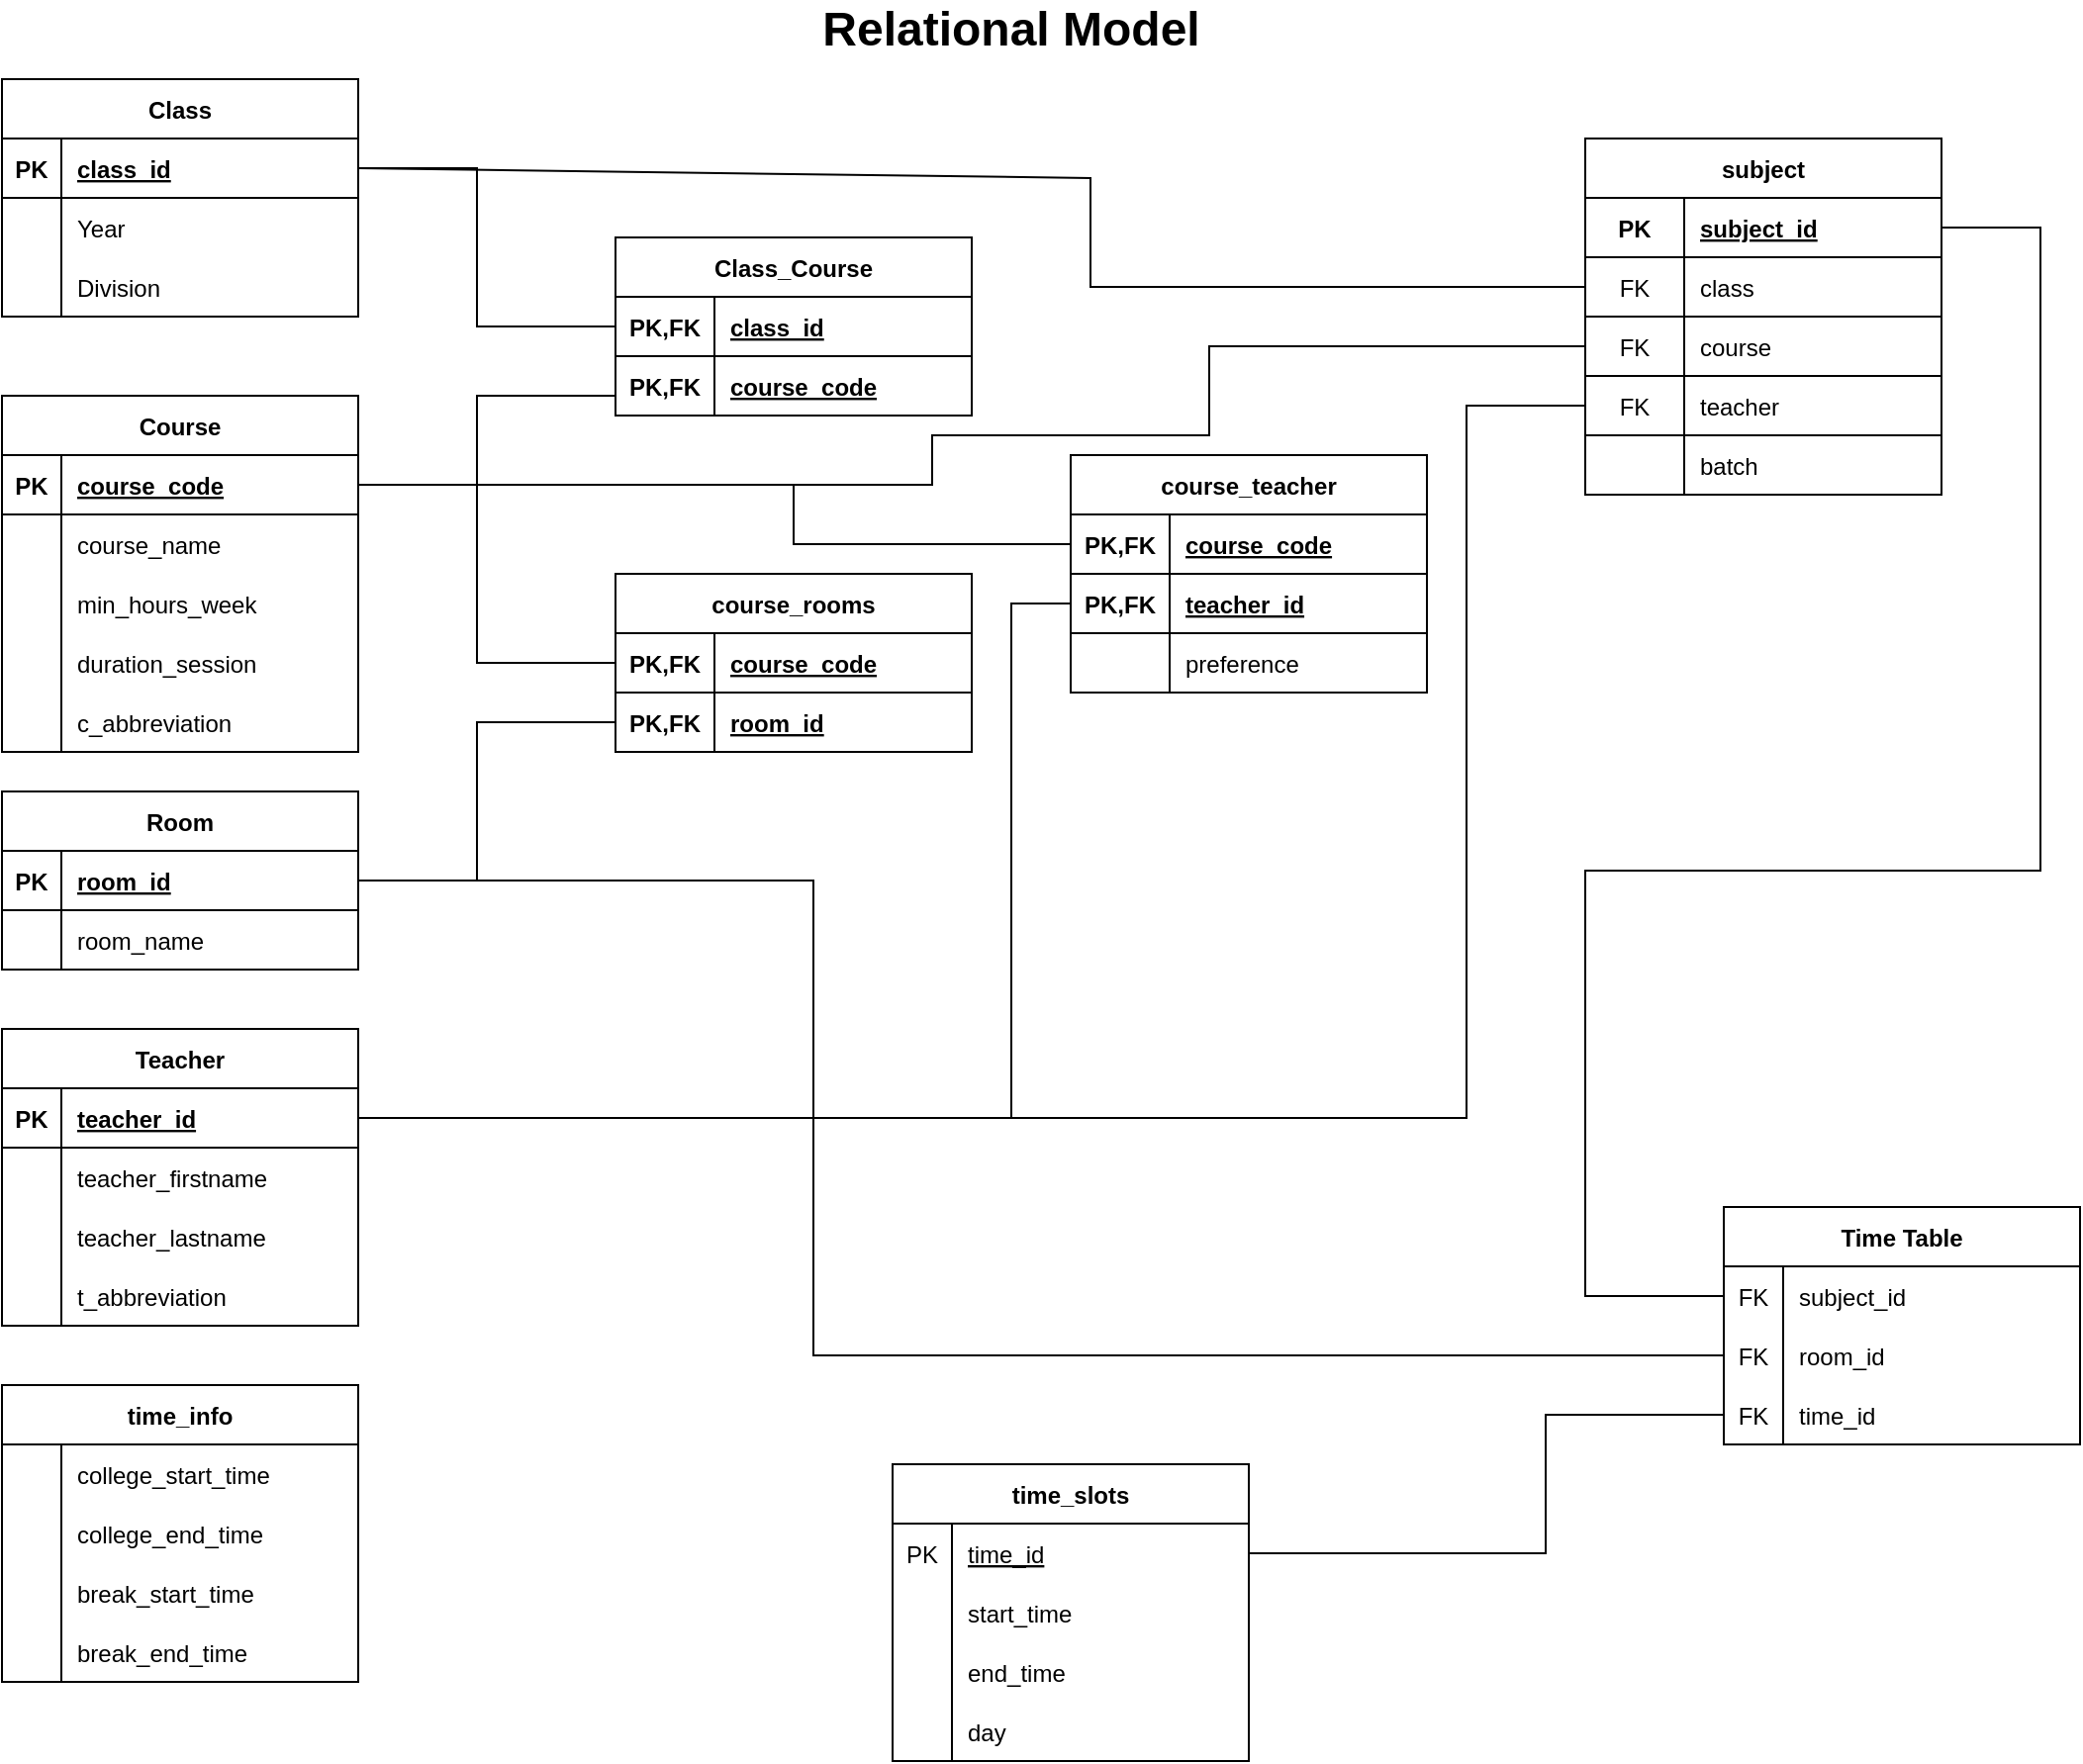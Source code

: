 <mxfile version="20.8.10" type="device"><diagram id="zvLqzb58kwVaxN1AMwR2" name="Page-1"><mxGraphModel dx="1034" dy="557" grid="1" gridSize="10" guides="1" tooltips="1" connect="1" arrows="1" fold="1" page="1" pageScale="1" pageWidth="1100" pageHeight="1700" math="0" shadow="0"><root><mxCell id="0"/><mxCell id="1" parent="0"/><mxCell id="yM-epIyJSIIHkvB47Rvs-1" value="&lt;b&gt;&lt;font style=&quot;font-size: 24px;&quot;&gt;Relational Model&lt;/font&gt;&lt;/b&gt;" style="text;html=1;strokeColor=none;fillColor=none;align=center;verticalAlign=middle;whiteSpace=wrap;rounded=0;" parent="1" vertex="1"><mxGeometry x="410" y="40" width="280" height="30" as="geometry"/></mxCell><mxCell id="yM-epIyJSIIHkvB47Rvs-2" value="Class" style="shape=table;startSize=30;container=1;collapsible=1;childLayout=tableLayout;fixedRows=1;rowLines=0;fontStyle=1;align=center;resizeLast=1;fontSize=12;" parent="1" vertex="1"><mxGeometry x="40" y="80" width="180" height="120" as="geometry"/></mxCell><mxCell id="yM-epIyJSIIHkvB47Rvs-3" value="" style="shape=tableRow;horizontal=0;startSize=0;swimlaneHead=0;swimlaneBody=0;fillColor=none;collapsible=0;dropTarget=0;points=[[0,0.5],[1,0.5]];portConstraint=eastwest;top=0;left=0;right=0;bottom=1;fontSize=24;" parent="yM-epIyJSIIHkvB47Rvs-2" vertex="1"><mxGeometry y="30" width="180" height="30" as="geometry"/></mxCell><mxCell id="yM-epIyJSIIHkvB47Rvs-4" value="PK" style="shape=partialRectangle;connectable=0;fillColor=none;top=0;left=0;bottom=0;right=0;fontStyle=1;overflow=hidden;fontSize=12;" parent="yM-epIyJSIIHkvB47Rvs-3" vertex="1"><mxGeometry width="30" height="30" as="geometry"><mxRectangle width="30" height="30" as="alternateBounds"/></mxGeometry></mxCell><mxCell id="yM-epIyJSIIHkvB47Rvs-5" value="class_id" style="shape=partialRectangle;connectable=0;fillColor=none;top=0;left=0;bottom=0;right=0;align=left;spacingLeft=6;fontStyle=5;overflow=hidden;fontSize=12;" parent="yM-epIyJSIIHkvB47Rvs-3" vertex="1"><mxGeometry x="30" width="150" height="30" as="geometry"><mxRectangle width="150" height="30" as="alternateBounds"/></mxGeometry></mxCell><mxCell id="yM-epIyJSIIHkvB47Rvs-6" value="" style="shape=tableRow;horizontal=0;startSize=0;swimlaneHead=0;swimlaneBody=0;fillColor=none;collapsible=0;dropTarget=0;points=[[0,0.5],[1,0.5]];portConstraint=eastwest;top=0;left=0;right=0;bottom=0;fontSize=24;" parent="yM-epIyJSIIHkvB47Rvs-2" vertex="1"><mxGeometry y="60" width="180" height="30" as="geometry"/></mxCell><mxCell id="yM-epIyJSIIHkvB47Rvs-7" value="" style="shape=partialRectangle;connectable=0;fillColor=none;top=0;left=0;bottom=0;right=0;editable=1;overflow=hidden;fontSize=24;" parent="yM-epIyJSIIHkvB47Rvs-6" vertex="1"><mxGeometry width="30" height="30" as="geometry"><mxRectangle width="30" height="30" as="alternateBounds"/></mxGeometry></mxCell><mxCell id="yM-epIyJSIIHkvB47Rvs-8" value="Year" style="shape=partialRectangle;connectable=0;fillColor=none;top=0;left=0;bottom=0;right=0;align=left;spacingLeft=6;overflow=hidden;fontSize=12;" parent="yM-epIyJSIIHkvB47Rvs-6" vertex="1"><mxGeometry x="30" width="150" height="30" as="geometry"><mxRectangle width="150" height="30" as="alternateBounds"/></mxGeometry></mxCell><mxCell id="yM-epIyJSIIHkvB47Rvs-9" value="" style="shape=tableRow;horizontal=0;startSize=0;swimlaneHead=0;swimlaneBody=0;fillColor=none;collapsible=0;dropTarget=0;points=[[0,0.5],[1,0.5]];portConstraint=eastwest;top=0;left=0;right=0;bottom=0;fontSize=24;" parent="yM-epIyJSIIHkvB47Rvs-2" vertex="1"><mxGeometry y="90" width="180" height="30" as="geometry"/></mxCell><mxCell id="yM-epIyJSIIHkvB47Rvs-10" value="" style="shape=partialRectangle;connectable=0;fillColor=none;top=0;left=0;bottom=0;right=0;editable=1;overflow=hidden;fontSize=24;" parent="yM-epIyJSIIHkvB47Rvs-9" vertex="1"><mxGeometry width="30" height="30" as="geometry"><mxRectangle width="30" height="30" as="alternateBounds"/></mxGeometry></mxCell><mxCell id="yM-epIyJSIIHkvB47Rvs-11" value="Division" style="shape=partialRectangle;connectable=0;fillColor=none;top=0;left=0;bottom=0;right=0;align=left;spacingLeft=6;overflow=hidden;fontSize=12;" parent="yM-epIyJSIIHkvB47Rvs-9" vertex="1"><mxGeometry x="30" width="150" height="30" as="geometry"><mxRectangle width="150" height="30" as="alternateBounds"/></mxGeometry></mxCell><mxCell id="yM-epIyJSIIHkvB47Rvs-15" value="Course" style="shape=table;startSize=30;container=1;collapsible=1;childLayout=tableLayout;fixedRows=1;rowLines=0;fontStyle=1;align=center;resizeLast=1;fontSize=12;" parent="1" vertex="1"><mxGeometry x="40" y="240" width="180" height="180" as="geometry"/></mxCell><mxCell id="yM-epIyJSIIHkvB47Rvs-16" value="" style="shape=tableRow;horizontal=0;startSize=0;swimlaneHead=0;swimlaneBody=0;fillColor=none;collapsible=0;dropTarget=0;points=[[0,0.5],[1,0.5]];portConstraint=eastwest;top=0;left=0;right=0;bottom=1;fontSize=24;" parent="yM-epIyJSIIHkvB47Rvs-15" vertex="1"><mxGeometry y="30" width="180" height="30" as="geometry"/></mxCell><mxCell id="yM-epIyJSIIHkvB47Rvs-17" value="PK" style="shape=partialRectangle;connectable=0;fillColor=none;top=0;left=0;bottom=0;right=0;fontStyle=1;overflow=hidden;fontSize=12;" parent="yM-epIyJSIIHkvB47Rvs-16" vertex="1"><mxGeometry width="30" height="30" as="geometry"><mxRectangle width="30" height="30" as="alternateBounds"/></mxGeometry></mxCell><mxCell id="yM-epIyJSIIHkvB47Rvs-18" value="course_code" style="shape=partialRectangle;connectable=0;fillColor=none;top=0;left=0;bottom=0;right=0;align=left;spacingLeft=6;fontStyle=5;overflow=hidden;fontSize=12;" parent="yM-epIyJSIIHkvB47Rvs-16" vertex="1"><mxGeometry x="30" width="150" height="30" as="geometry"><mxRectangle width="150" height="30" as="alternateBounds"/></mxGeometry></mxCell><mxCell id="yM-epIyJSIIHkvB47Rvs-19" value="" style="shape=tableRow;horizontal=0;startSize=0;swimlaneHead=0;swimlaneBody=0;fillColor=none;collapsible=0;dropTarget=0;points=[[0,0.5],[1,0.5]];portConstraint=eastwest;top=0;left=0;right=0;bottom=0;fontSize=24;" parent="yM-epIyJSIIHkvB47Rvs-15" vertex="1"><mxGeometry y="60" width="180" height="30" as="geometry"/></mxCell><mxCell id="yM-epIyJSIIHkvB47Rvs-20" value="" style="shape=partialRectangle;connectable=0;fillColor=none;top=0;left=0;bottom=0;right=0;editable=1;overflow=hidden;fontSize=24;" parent="yM-epIyJSIIHkvB47Rvs-19" vertex="1"><mxGeometry width="30" height="30" as="geometry"><mxRectangle width="30" height="30" as="alternateBounds"/></mxGeometry></mxCell><mxCell id="yM-epIyJSIIHkvB47Rvs-21" value="course_name" style="shape=partialRectangle;connectable=0;fillColor=none;top=0;left=0;bottom=0;right=0;align=left;spacingLeft=6;overflow=hidden;fontSize=12;" parent="yM-epIyJSIIHkvB47Rvs-19" vertex="1"><mxGeometry x="30" width="150" height="30" as="geometry"><mxRectangle width="150" height="30" as="alternateBounds"/></mxGeometry></mxCell><mxCell id="yM-epIyJSIIHkvB47Rvs-22" value="" style="shape=tableRow;horizontal=0;startSize=0;swimlaneHead=0;swimlaneBody=0;fillColor=none;collapsible=0;dropTarget=0;points=[[0,0.5],[1,0.5]];portConstraint=eastwest;top=0;left=0;right=0;bottom=0;fontSize=24;" parent="yM-epIyJSIIHkvB47Rvs-15" vertex="1"><mxGeometry y="90" width="180" height="30" as="geometry"/></mxCell><mxCell id="yM-epIyJSIIHkvB47Rvs-23" value="" style="shape=partialRectangle;connectable=0;fillColor=none;top=0;left=0;bottom=0;right=0;editable=1;overflow=hidden;fontSize=24;" parent="yM-epIyJSIIHkvB47Rvs-22" vertex="1"><mxGeometry width="30" height="30" as="geometry"><mxRectangle width="30" height="30" as="alternateBounds"/></mxGeometry></mxCell><mxCell id="yM-epIyJSIIHkvB47Rvs-24" value="min_hours_week" style="shape=partialRectangle;connectable=0;fillColor=none;top=0;left=0;bottom=0;right=0;align=left;spacingLeft=6;overflow=hidden;fontSize=12;" parent="yM-epIyJSIIHkvB47Rvs-22" vertex="1"><mxGeometry x="30" width="150" height="30" as="geometry"><mxRectangle width="150" height="30" as="alternateBounds"/></mxGeometry></mxCell><mxCell id="yM-epIyJSIIHkvB47Rvs-47" value="" style="shape=tableRow;horizontal=0;startSize=0;swimlaneHead=0;swimlaneBody=0;fillColor=none;collapsible=0;dropTarget=0;points=[[0,0.5],[1,0.5]];portConstraint=eastwest;top=0;left=0;right=0;bottom=0;fontSize=24;" parent="yM-epIyJSIIHkvB47Rvs-15" vertex="1"><mxGeometry y="120" width="180" height="30" as="geometry"/></mxCell><mxCell id="yM-epIyJSIIHkvB47Rvs-48" value="" style="shape=partialRectangle;connectable=0;fillColor=none;top=0;left=0;bottom=0;right=0;editable=1;overflow=hidden;fontSize=24;" parent="yM-epIyJSIIHkvB47Rvs-47" vertex="1"><mxGeometry width="30" height="30" as="geometry"><mxRectangle width="30" height="30" as="alternateBounds"/></mxGeometry></mxCell><mxCell id="yM-epIyJSIIHkvB47Rvs-49" value="duration_session" style="shape=partialRectangle;connectable=0;fillColor=none;top=0;left=0;bottom=0;right=0;align=left;spacingLeft=6;overflow=hidden;fontSize=12;" parent="yM-epIyJSIIHkvB47Rvs-47" vertex="1"><mxGeometry x="30" width="150" height="30" as="geometry"><mxRectangle width="150" height="30" as="alternateBounds"/></mxGeometry></mxCell><mxCell id="mdg-7WRyUnWIkNaBLEOT-1" value="" style="shape=tableRow;horizontal=0;startSize=0;swimlaneHead=0;swimlaneBody=0;fillColor=none;collapsible=0;dropTarget=0;points=[[0,0.5],[1,0.5]];portConstraint=eastwest;top=0;left=0;right=0;bottom=0;fontSize=24;" vertex="1" parent="yM-epIyJSIIHkvB47Rvs-15"><mxGeometry y="150" width="180" height="30" as="geometry"/></mxCell><mxCell id="mdg-7WRyUnWIkNaBLEOT-2" value="" style="shape=partialRectangle;connectable=0;fillColor=none;top=0;left=0;bottom=0;right=0;editable=1;overflow=hidden;fontSize=24;" vertex="1" parent="mdg-7WRyUnWIkNaBLEOT-1"><mxGeometry width="30" height="30" as="geometry"><mxRectangle width="30" height="30" as="alternateBounds"/></mxGeometry></mxCell><mxCell id="mdg-7WRyUnWIkNaBLEOT-3" value="c_abbreviation" style="shape=partialRectangle;connectable=0;fillColor=none;top=0;left=0;bottom=0;right=0;align=left;spacingLeft=6;overflow=hidden;fontSize=12;" vertex="1" parent="mdg-7WRyUnWIkNaBLEOT-1"><mxGeometry x="30" width="150" height="30" as="geometry"><mxRectangle width="150" height="30" as="alternateBounds"/></mxGeometry></mxCell><mxCell id="yM-epIyJSIIHkvB47Rvs-50" value="Room" style="shape=table;startSize=30;container=1;collapsible=1;childLayout=tableLayout;fixedRows=1;rowLines=0;fontStyle=1;align=center;resizeLast=1;fontSize=12;" parent="1" vertex="1"><mxGeometry x="40" y="440" width="180" height="90" as="geometry"/></mxCell><mxCell id="yM-epIyJSIIHkvB47Rvs-51" value="" style="shape=tableRow;horizontal=0;startSize=0;swimlaneHead=0;swimlaneBody=0;fillColor=none;collapsible=0;dropTarget=0;points=[[0,0.5],[1,0.5]];portConstraint=eastwest;top=0;left=0;right=0;bottom=1;fontSize=24;" parent="yM-epIyJSIIHkvB47Rvs-50" vertex="1"><mxGeometry y="30" width="180" height="30" as="geometry"/></mxCell><mxCell id="yM-epIyJSIIHkvB47Rvs-52" value="PK" style="shape=partialRectangle;connectable=0;fillColor=none;top=0;left=0;bottom=0;right=0;fontStyle=1;overflow=hidden;fontSize=12;" parent="yM-epIyJSIIHkvB47Rvs-51" vertex="1"><mxGeometry width="30" height="30" as="geometry"><mxRectangle width="30" height="30" as="alternateBounds"/></mxGeometry></mxCell><mxCell id="yM-epIyJSIIHkvB47Rvs-53" value="room_id" style="shape=partialRectangle;connectable=0;fillColor=none;top=0;left=0;bottom=0;right=0;align=left;spacingLeft=6;fontStyle=5;overflow=hidden;fontSize=12;" parent="yM-epIyJSIIHkvB47Rvs-51" vertex="1"><mxGeometry x="30" width="150" height="30" as="geometry"><mxRectangle width="150" height="30" as="alternateBounds"/></mxGeometry></mxCell><mxCell id="yM-epIyJSIIHkvB47Rvs-54" value="" style="shape=tableRow;horizontal=0;startSize=0;swimlaneHead=0;swimlaneBody=0;fillColor=none;collapsible=0;dropTarget=0;points=[[0,0.5],[1,0.5]];portConstraint=eastwest;top=0;left=0;right=0;bottom=0;fontSize=24;" parent="yM-epIyJSIIHkvB47Rvs-50" vertex="1"><mxGeometry y="60" width="180" height="30" as="geometry"/></mxCell><mxCell id="yM-epIyJSIIHkvB47Rvs-55" value="" style="shape=partialRectangle;connectable=0;fillColor=none;top=0;left=0;bottom=0;right=0;editable=1;overflow=hidden;fontSize=24;" parent="yM-epIyJSIIHkvB47Rvs-54" vertex="1"><mxGeometry width="30" height="30" as="geometry"><mxRectangle width="30" height="30" as="alternateBounds"/></mxGeometry></mxCell><mxCell id="yM-epIyJSIIHkvB47Rvs-56" value="room_name" style="shape=partialRectangle;connectable=0;fillColor=none;top=0;left=0;bottom=0;right=0;align=left;spacingLeft=6;overflow=hidden;fontSize=12;" parent="yM-epIyJSIIHkvB47Rvs-54" vertex="1"><mxGeometry x="30" width="150" height="30" as="geometry"><mxRectangle width="150" height="30" as="alternateBounds"/></mxGeometry></mxCell><mxCell id="yM-epIyJSIIHkvB47Rvs-63" value="Teacher" style="shape=table;startSize=30;container=1;collapsible=1;childLayout=tableLayout;fixedRows=1;rowLines=0;fontStyle=1;align=center;resizeLast=1;fontSize=12;" parent="1" vertex="1"><mxGeometry x="40" y="560" width="180" height="150" as="geometry"/></mxCell><mxCell id="yM-epIyJSIIHkvB47Rvs-64" value="" style="shape=tableRow;horizontal=0;startSize=0;swimlaneHead=0;swimlaneBody=0;fillColor=none;collapsible=0;dropTarget=0;points=[[0,0.5],[1,0.5]];portConstraint=eastwest;top=0;left=0;right=0;bottom=1;fontSize=24;" parent="yM-epIyJSIIHkvB47Rvs-63" vertex="1"><mxGeometry y="30" width="180" height="30" as="geometry"/></mxCell><mxCell id="yM-epIyJSIIHkvB47Rvs-65" value="PK" style="shape=partialRectangle;connectable=0;fillColor=none;top=0;left=0;bottom=0;right=0;fontStyle=1;overflow=hidden;fontSize=12;" parent="yM-epIyJSIIHkvB47Rvs-64" vertex="1"><mxGeometry width="30" height="30" as="geometry"><mxRectangle width="30" height="30" as="alternateBounds"/></mxGeometry></mxCell><mxCell id="yM-epIyJSIIHkvB47Rvs-66" value="teacher_id" style="shape=partialRectangle;connectable=0;fillColor=none;top=0;left=0;bottom=0;right=0;align=left;spacingLeft=6;fontStyle=5;overflow=hidden;fontSize=12;" parent="yM-epIyJSIIHkvB47Rvs-64" vertex="1"><mxGeometry x="30" width="150" height="30" as="geometry"><mxRectangle width="150" height="30" as="alternateBounds"/></mxGeometry></mxCell><mxCell id="yM-epIyJSIIHkvB47Rvs-67" value="" style="shape=tableRow;horizontal=0;startSize=0;swimlaneHead=0;swimlaneBody=0;fillColor=none;collapsible=0;dropTarget=0;points=[[0,0.5],[1,0.5]];portConstraint=eastwest;top=0;left=0;right=0;bottom=0;fontSize=24;" parent="yM-epIyJSIIHkvB47Rvs-63" vertex="1"><mxGeometry y="60" width="180" height="30" as="geometry"/></mxCell><mxCell id="yM-epIyJSIIHkvB47Rvs-68" value="" style="shape=partialRectangle;connectable=0;fillColor=none;top=0;left=0;bottom=0;right=0;editable=1;overflow=hidden;fontSize=24;" parent="yM-epIyJSIIHkvB47Rvs-67" vertex="1"><mxGeometry width="30" height="30" as="geometry"><mxRectangle width="30" height="30" as="alternateBounds"/></mxGeometry></mxCell><mxCell id="yM-epIyJSIIHkvB47Rvs-69" value="teacher_firstname" style="shape=partialRectangle;connectable=0;fillColor=none;top=0;left=0;bottom=0;right=0;align=left;spacingLeft=6;overflow=hidden;fontSize=12;" parent="yM-epIyJSIIHkvB47Rvs-67" vertex="1"><mxGeometry x="30" width="150" height="30" as="geometry"><mxRectangle width="150" height="30" as="alternateBounds"/></mxGeometry></mxCell><mxCell id="W02HXbBs8WjF3Lc7Ma4K-1" value="" style="shape=tableRow;horizontal=0;startSize=0;swimlaneHead=0;swimlaneBody=0;fillColor=none;collapsible=0;dropTarget=0;points=[[0,0.5],[1,0.5]];portConstraint=eastwest;top=0;left=0;right=0;bottom=0;fontSize=24;" parent="yM-epIyJSIIHkvB47Rvs-63" vertex="1"><mxGeometry y="90" width="180" height="30" as="geometry"/></mxCell><mxCell id="W02HXbBs8WjF3Lc7Ma4K-2" value="" style="shape=partialRectangle;connectable=0;fillColor=none;top=0;left=0;bottom=0;right=0;editable=1;overflow=hidden;fontSize=24;" parent="W02HXbBs8WjF3Lc7Ma4K-1" vertex="1"><mxGeometry width="30" height="30" as="geometry"><mxRectangle width="30" height="30" as="alternateBounds"/></mxGeometry></mxCell><mxCell id="W02HXbBs8WjF3Lc7Ma4K-3" value="teacher_lastname" style="shape=partialRectangle;connectable=0;fillColor=none;top=0;left=0;bottom=0;right=0;align=left;spacingLeft=6;overflow=hidden;fontSize=12;" parent="W02HXbBs8WjF3Lc7Ma4K-1" vertex="1"><mxGeometry x="30" width="150" height="30" as="geometry"><mxRectangle width="150" height="30" as="alternateBounds"/></mxGeometry></mxCell><mxCell id="mdg-7WRyUnWIkNaBLEOT-4" value="" style="shape=tableRow;horizontal=0;startSize=0;swimlaneHead=0;swimlaneBody=0;fillColor=none;collapsible=0;dropTarget=0;points=[[0,0.5],[1,0.5]];portConstraint=eastwest;top=0;left=0;right=0;bottom=0;fontSize=24;" vertex="1" parent="yM-epIyJSIIHkvB47Rvs-63"><mxGeometry y="120" width="180" height="30" as="geometry"/></mxCell><mxCell id="mdg-7WRyUnWIkNaBLEOT-5" value="" style="shape=partialRectangle;connectable=0;fillColor=none;top=0;left=0;bottom=0;right=0;editable=1;overflow=hidden;fontSize=24;" vertex="1" parent="mdg-7WRyUnWIkNaBLEOT-4"><mxGeometry width="30" height="30" as="geometry"><mxRectangle width="30" height="30" as="alternateBounds"/></mxGeometry></mxCell><mxCell id="mdg-7WRyUnWIkNaBLEOT-6" value="t_abbreviation" style="shape=partialRectangle;connectable=0;fillColor=none;top=0;left=0;bottom=0;right=0;align=left;spacingLeft=6;overflow=hidden;fontSize=12;" vertex="1" parent="mdg-7WRyUnWIkNaBLEOT-4"><mxGeometry x="30" width="150" height="30" as="geometry"><mxRectangle width="150" height="30" as="alternateBounds"/></mxGeometry></mxCell><mxCell id="yM-epIyJSIIHkvB47Rvs-76" value="Class_Course" style="shape=table;startSize=30;container=1;collapsible=1;childLayout=tableLayout;fixedRows=1;rowLines=0;fontStyle=1;align=center;resizeLast=1;fontSize=12;" parent="1" vertex="1"><mxGeometry x="350" y="160" width="180" height="90" as="geometry"/></mxCell><mxCell id="yM-epIyJSIIHkvB47Rvs-77" value="" style="shape=tableRow;horizontal=0;startSize=0;swimlaneHead=0;swimlaneBody=0;fillColor=none;collapsible=0;dropTarget=0;points=[[0,0.5],[1,0.5]];portConstraint=eastwest;top=0;left=0;right=0;bottom=1;fontSize=24;" parent="yM-epIyJSIIHkvB47Rvs-76" vertex="1"><mxGeometry y="30" width="180" height="30" as="geometry"/></mxCell><mxCell id="yM-epIyJSIIHkvB47Rvs-78" value="PK,FK" style="shape=partialRectangle;connectable=0;fillColor=none;top=0;left=0;bottom=0;right=0;fontStyle=1;overflow=hidden;fontSize=12;" parent="yM-epIyJSIIHkvB47Rvs-77" vertex="1"><mxGeometry width="50" height="30" as="geometry"><mxRectangle width="50" height="30" as="alternateBounds"/></mxGeometry></mxCell><mxCell id="yM-epIyJSIIHkvB47Rvs-79" value="class_id" style="shape=partialRectangle;connectable=0;fillColor=none;top=0;left=0;bottom=0;right=0;align=left;spacingLeft=6;fontStyle=5;overflow=hidden;fontSize=12;" parent="yM-epIyJSIIHkvB47Rvs-77" vertex="1"><mxGeometry x="50" width="130" height="30" as="geometry"><mxRectangle width="130" height="30" as="alternateBounds"/></mxGeometry></mxCell><mxCell id="yM-epIyJSIIHkvB47Rvs-86" value="" style="shape=tableRow;horizontal=0;startSize=0;swimlaneHead=0;swimlaneBody=0;fillColor=none;collapsible=0;dropTarget=0;points=[[0,0.5],[1,0.5]];portConstraint=eastwest;top=0;left=0;right=0;bottom=1;fontSize=24;" parent="yM-epIyJSIIHkvB47Rvs-76" vertex="1"><mxGeometry y="60" width="180" height="30" as="geometry"/></mxCell><mxCell id="yM-epIyJSIIHkvB47Rvs-87" value="PK,FK" style="shape=partialRectangle;connectable=0;fillColor=none;top=0;left=0;bottom=0;right=0;fontStyle=1;overflow=hidden;fontSize=12;" parent="yM-epIyJSIIHkvB47Rvs-86" vertex="1"><mxGeometry width="50" height="30" as="geometry"><mxRectangle width="50" height="30" as="alternateBounds"/></mxGeometry></mxCell><mxCell id="yM-epIyJSIIHkvB47Rvs-88" value="course_code" style="shape=partialRectangle;connectable=0;fillColor=none;top=0;left=0;bottom=0;right=0;align=left;spacingLeft=6;fontStyle=5;overflow=hidden;fontSize=12;" parent="yM-epIyJSIIHkvB47Rvs-86" vertex="1"><mxGeometry x="50" width="130" height="30" as="geometry"><mxRectangle width="130" height="30" as="alternateBounds"/></mxGeometry></mxCell><mxCell id="yM-epIyJSIIHkvB47Rvs-93" value="" style="endArrow=none;html=1;rounded=0;fontSize=12;exitX=1;exitY=0.5;exitDx=0;exitDy=0;entryX=0;entryY=0.5;entryDx=0;entryDy=0;" parent="1" source="yM-epIyJSIIHkvB47Rvs-3" target="yM-epIyJSIIHkvB47Rvs-77" edge="1"><mxGeometry relative="1" as="geometry"><mxPoint x="360" y="210" as="sourcePoint"/><mxPoint x="520" y="210" as="targetPoint"/><Array as="points"><mxPoint x="280" y="125"/><mxPoint x="280" y="205"/></Array></mxGeometry></mxCell><mxCell id="yM-epIyJSIIHkvB47Rvs-94" value="" style="endArrow=none;html=1;rounded=0;fontSize=12;exitX=1;exitY=0.5;exitDx=0;exitDy=0;" parent="1" source="yM-epIyJSIIHkvB47Rvs-16" edge="1"><mxGeometry relative="1" as="geometry"><mxPoint x="360" y="210" as="sourcePoint"/><mxPoint x="350" y="240" as="targetPoint"/><Array as="points"><mxPoint x="280" y="285"/><mxPoint x="280" y="240"/></Array></mxGeometry></mxCell><mxCell id="yM-epIyJSIIHkvB47Rvs-95" value="course_rooms" style="shape=table;startSize=30;container=1;collapsible=1;childLayout=tableLayout;fixedRows=1;rowLines=0;fontStyle=1;align=center;resizeLast=1;fontSize=12;" parent="1" vertex="1"><mxGeometry x="350" y="330" width="180" height="90" as="geometry"/></mxCell><mxCell id="yM-epIyJSIIHkvB47Rvs-96" value="" style="shape=tableRow;horizontal=0;startSize=0;swimlaneHead=0;swimlaneBody=0;fillColor=none;collapsible=0;dropTarget=0;points=[[0,0.5],[1,0.5]];portConstraint=eastwest;top=0;left=0;right=0;bottom=1;fontSize=24;" parent="yM-epIyJSIIHkvB47Rvs-95" vertex="1"><mxGeometry y="30" width="180" height="30" as="geometry"/></mxCell><mxCell id="yM-epIyJSIIHkvB47Rvs-97" value="PK,FK" style="shape=partialRectangle;connectable=0;fillColor=none;top=0;left=0;bottom=0;right=0;fontStyle=1;overflow=hidden;fontSize=12;" parent="yM-epIyJSIIHkvB47Rvs-96" vertex="1"><mxGeometry width="50" height="30" as="geometry"><mxRectangle width="50" height="30" as="alternateBounds"/></mxGeometry></mxCell><mxCell id="yM-epIyJSIIHkvB47Rvs-98" value="course_code" style="shape=partialRectangle;connectable=0;fillColor=none;top=0;left=0;bottom=0;right=0;align=left;spacingLeft=6;fontStyle=5;overflow=hidden;fontSize=12;" parent="yM-epIyJSIIHkvB47Rvs-96" vertex="1"><mxGeometry x="50" width="130" height="30" as="geometry"><mxRectangle width="130" height="30" as="alternateBounds"/></mxGeometry></mxCell><mxCell id="yM-epIyJSIIHkvB47Rvs-99" value="" style="shape=tableRow;horizontal=0;startSize=0;swimlaneHead=0;swimlaneBody=0;fillColor=none;collapsible=0;dropTarget=0;points=[[0,0.5],[1,0.5]];portConstraint=eastwest;top=0;left=0;right=0;bottom=1;fontSize=24;" parent="yM-epIyJSIIHkvB47Rvs-95" vertex="1"><mxGeometry y="60" width="180" height="30" as="geometry"/></mxCell><mxCell id="yM-epIyJSIIHkvB47Rvs-100" value="PK,FK" style="shape=partialRectangle;connectable=0;fillColor=none;top=0;left=0;bottom=0;right=0;fontStyle=1;overflow=hidden;fontSize=12;" parent="yM-epIyJSIIHkvB47Rvs-99" vertex="1"><mxGeometry width="50" height="30" as="geometry"><mxRectangle width="50" height="30" as="alternateBounds"/></mxGeometry></mxCell><mxCell id="yM-epIyJSIIHkvB47Rvs-101" value="room_id" style="shape=partialRectangle;connectable=0;fillColor=none;top=0;left=0;bottom=0;right=0;align=left;spacingLeft=6;fontStyle=5;overflow=hidden;fontSize=12;" parent="yM-epIyJSIIHkvB47Rvs-99" vertex="1"><mxGeometry x="50" width="130" height="30" as="geometry"><mxRectangle width="130" height="30" as="alternateBounds"/></mxGeometry></mxCell><mxCell id="yM-epIyJSIIHkvB47Rvs-102" value="" style="endArrow=none;html=1;rounded=0;fontSize=12;exitX=1;exitY=0.5;exitDx=0;exitDy=0;entryX=0;entryY=0.5;entryDx=0;entryDy=0;" parent="1" source="yM-epIyJSIIHkvB47Rvs-16" target="yM-epIyJSIIHkvB47Rvs-96" edge="1"><mxGeometry relative="1" as="geometry"><mxPoint x="250" y="440" as="sourcePoint"/><mxPoint x="410" y="440" as="targetPoint"/><Array as="points"><mxPoint x="280" y="285"/><mxPoint x="280" y="375"/></Array></mxGeometry></mxCell><mxCell id="yM-epIyJSIIHkvB47Rvs-103" value="" style="endArrow=none;html=1;rounded=0;fontSize=12;exitX=1;exitY=0.5;exitDx=0;exitDy=0;entryX=0;entryY=0.5;entryDx=0;entryDy=0;" parent="1" source="yM-epIyJSIIHkvB47Rvs-51" target="yM-epIyJSIIHkvB47Rvs-99" edge="1"><mxGeometry relative="1" as="geometry"><mxPoint x="320" y="490" as="sourcePoint"/><mxPoint x="480" y="490" as="targetPoint"/><Array as="points"><mxPoint x="280" y="485"/><mxPoint x="280" y="405"/></Array></mxGeometry></mxCell><mxCell id="yM-epIyJSIIHkvB47Rvs-104" value="course_teacher" style="shape=table;startSize=30;container=1;collapsible=1;childLayout=tableLayout;fixedRows=1;rowLines=0;fontStyle=1;align=center;resizeLast=1;fontSize=12;" parent="1" vertex="1"><mxGeometry x="580" y="270" width="180" height="120" as="geometry"/></mxCell><mxCell id="yM-epIyJSIIHkvB47Rvs-105" value="" style="shape=tableRow;horizontal=0;startSize=0;swimlaneHead=0;swimlaneBody=0;fillColor=none;collapsible=0;dropTarget=0;points=[[0,0.5],[1,0.5]];portConstraint=eastwest;top=0;left=0;right=0;bottom=1;fontSize=24;" parent="yM-epIyJSIIHkvB47Rvs-104" vertex="1"><mxGeometry y="30" width="180" height="30" as="geometry"/></mxCell><mxCell id="yM-epIyJSIIHkvB47Rvs-106" value="PK,FK" style="shape=partialRectangle;connectable=0;fillColor=none;top=0;left=0;bottom=0;right=0;fontStyle=1;overflow=hidden;fontSize=12;" parent="yM-epIyJSIIHkvB47Rvs-105" vertex="1"><mxGeometry width="50" height="30" as="geometry"><mxRectangle width="50" height="30" as="alternateBounds"/></mxGeometry></mxCell><mxCell id="yM-epIyJSIIHkvB47Rvs-107" value="course_code" style="shape=partialRectangle;connectable=0;fillColor=none;top=0;left=0;bottom=0;right=0;align=left;spacingLeft=6;fontStyle=5;overflow=hidden;fontSize=12;" parent="yM-epIyJSIIHkvB47Rvs-105" vertex="1"><mxGeometry x="50" width="130" height="30" as="geometry"><mxRectangle width="130" height="30" as="alternateBounds"/></mxGeometry></mxCell><mxCell id="yM-epIyJSIIHkvB47Rvs-108" value="" style="shape=tableRow;horizontal=0;startSize=0;swimlaneHead=0;swimlaneBody=0;fillColor=none;collapsible=0;dropTarget=0;points=[[0,0.5],[1,0.5]];portConstraint=eastwest;top=0;left=0;right=0;bottom=1;fontSize=24;" parent="yM-epIyJSIIHkvB47Rvs-104" vertex="1"><mxGeometry y="60" width="180" height="30" as="geometry"/></mxCell><mxCell id="yM-epIyJSIIHkvB47Rvs-109" value="PK,FK" style="shape=partialRectangle;connectable=0;fillColor=none;top=0;left=0;bottom=0;right=0;fontStyle=1;overflow=hidden;fontSize=12;" parent="yM-epIyJSIIHkvB47Rvs-108" vertex="1"><mxGeometry width="50" height="30" as="geometry"><mxRectangle width="50" height="30" as="alternateBounds"/></mxGeometry></mxCell><mxCell id="yM-epIyJSIIHkvB47Rvs-110" value="teacher_id" style="shape=partialRectangle;connectable=0;fillColor=none;top=0;left=0;bottom=0;right=0;align=left;spacingLeft=6;fontStyle=5;overflow=hidden;fontSize=12;" parent="yM-epIyJSIIHkvB47Rvs-108" vertex="1"><mxGeometry x="50" width="130" height="30" as="geometry"><mxRectangle width="130" height="30" as="alternateBounds"/></mxGeometry></mxCell><mxCell id="SUbfQXTzUHU4KS2dncyv-1" value="" style="shape=tableRow;horizontal=0;startSize=0;swimlaneHead=0;swimlaneBody=0;fillColor=none;collapsible=0;dropTarget=0;points=[[0,0.5],[1,0.5]];portConstraint=eastwest;top=0;left=0;right=0;bottom=1;fontSize=24;" parent="yM-epIyJSIIHkvB47Rvs-104" vertex="1"><mxGeometry y="90" width="180" height="30" as="geometry"/></mxCell><mxCell id="SUbfQXTzUHU4KS2dncyv-2" value="" style="shape=partialRectangle;connectable=0;fillColor=none;top=0;left=0;bottom=0;right=0;fontStyle=1;overflow=hidden;fontSize=12;" parent="SUbfQXTzUHU4KS2dncyv-1" vertex="1"><mxGeometry width="50" height="30" as="geometry"><mxRectangle width="50" height="30" as="alternateBounds"/></mxGeometry></mxCell><mxCell id="SUbfQXTzUHU4KS2dncyv-3" value="preference" style="shape=partialRectangle;connectable=0;fillColor=none;top=0;left=0;bottom=0;right=0;align=left;spacingLeft=6;fontStyle=0;overflow=hidden;fontSize=12;" parent="SUbfQXTzUHU4KS2dncyv-1" vertex="1"><mxGeometry x="50" width="130" height="30" as="geometry"><mxRectangle width="130" height="30" as="alternateBounds"/></mxGeometry></mxCell><mxCell id="yM-epIyJSIIHkvB47Rvs-111" value="" style="endArrow=none;html=1;rounded=0;fontSize=12;exitX=1;exitY=0.5;exitDx=0;exitDy=0;entryX=0;entryY=0.5;entryDx=0;entryDy=0;" parent="1" source="yM-epIyJSIIHkvB47Rvs-16" target="yM-epIyJSIIHkvB47Rvs-105" edge="1"><mxGeometry relative="1" as="geometry"><mxPoint x="360" y="310" as="sourcePoint"/><mxPoint x="520" y="310" as="targetPoint"/><Array as="points"><mxPoint x="440" y="285"/><mxPoint x="440" y="315"/></Array></mxGeometry></mxCell><mxCell id="yM-epIyJSIIHkvB47Rvs-112" value="" style="endArrow=none;html=1;rounded=0;fontSize=12;exitX=1;exitY=0.5;exitDx=0;exitDy=0;entryX=0;entryY=0.5;entryDx=0;entryDy=0;" parent="1" source="yM-epIyJSIIHkvB47Rvs-64" target="yM-epIyJSIIHkvB47Rvs-108" edge="1"><mxGeometry relative="1" as="geometry"><mxPoint x="360" y="510" as="sourcePoint"/><mxPoint x="520" y="510" as="targetPoint"/><Array as="points"><mxPoint x="550" y="605"/><mxPoint x="550" y="345"/><mxPoint x="580" y="345"/></Array></mxGeometry></mxCell><mxCell id="yM-epIyJSIIHkvB47Rvs-113" value="time_info" style="shape=table;startSize=30;container=1;collapsible=1;childLayout=tableLayout;fixedRows=1;rowLines=0;fontStyle=1;align=center;resizeLast=1;fontSize=12;" parent="1" vertex="1"><mxGeometry x="40" y="740" width="180" height="150" as="geometry"/></mxCell><mxCell id="yM-epIyJSIIHkvB47Rvs-117" value="" style="shape=tableRow;horizontal=0;startSize=0;swimlaneHead=0;swimlaneBody=0;fillColor=none;collapsible=0;dropTarget=0;points=[[0,0.5],[1,0.5]];portConstraint=eastwest;top=0;left=0;right=0;bottom=0;fontSize=24;" parent="yM-epIyJSIIHkvB47Rvs-113" vertex="1"><mxGeometry y="30" width="180" height="30" as="geometry"/></mxCell><mxCell id="yM-epIyJSIIHkvB47Rvs-118" value="" style="shape=partialRectangle;connectable=0;fillColor=none;top=0;left=0;bottom=0;right=0;editable=1;overflow=hidden;fontSize=24;" parent="yM-epIyJSIIHkvB47Rvs-117" vertex="1"><mxGeometry width="30" height="30" as="geometry"><mxRectangle width="30" height="30" as="alternateBounds"/></mxGeometry></mxCell><mxCell id="yM-epIyJSIIHkvB47Rvs-119" value="college_start_time" style="shape=partialRectangle;connectable=0;fillColor=none;top=0;left=0;bottom=0;right=0;align=left;spacingLeft=6;overflow=hidden;fontSize=12;" parent="yM-epIyJSIIHkvB47Rvs-117" vertex="1"><mxGeometry x="30" width="150" height="30" as="geometry"><mxRectangle width="150" height="30" as="alternateBounds"/></mxGeometry></mxCell><mxCell id="yM-epIyJSIIHkvB47Rvs-120" value="" style="shape=tableRow;horizontal=0;startSize=0;swimlaneHead=0;swimlaneBody=0;fillColor=none;collapsible=0;dropTarget=0;points=[[0,0.5],[1,0.5]];portConstraint=eastwest;top=0;left=0;right=0;bottom=0;fontSize=24;" parent="yM-epIyJSIIHkvB47Rvs-113" vertex="1"><mxGeometry y="60" width="180" height="30" as="geometry"/></mxCell><mxCell id="yM-epIyJSIIHkvB47Rvs-121" value="" style="shape=partialRectangle;connectable=0;fillColor=none;top=0;left=0;bottom=0;right=0;editable=1;overflow=hidden;fontSize=24;" parent="yM-epIyJSIIHkvB47Rvs-120" vertex="1"><mxGeometry width="30" height="30" as="geometry"><mxRectangle width="30" height="30" as="alternateBounds"/></mxGeometry></mxCell><mxCell id="yM-epIyJSIIHkvB47Rvs-122" value="college_end_time" style="shape=partialRectangle;connectable=0;fillColor=none;top=0;left=0;bottom=0;right=0;align=left;spacingLeft=6;overflow=hidden;fontSize=12;" parent="yM-epIyJSIIHkvB47Rvs-120" vertex="1"><mxGeometry x="30" width="150" height="30" as="geometry"><mxRectangle width="150" height="30" as="alternateBounds"/></mxGeometry></mxCell><mxCell id="yM-epIyJSIIHkvB47Rvs-123" value="" style="shape=tableRow;horizontal=0;startSize=0;swimlaneHead=0;swimlaneBody=0;fillColor=none;collapsible=0;dropTarget=0;points=[[0,0.5],[1,0.5]];portConstraint=eastwest;top=0;left=0;right=0;bottom=0;fontSize=24;" parent="yM-epIyJSIIHkvB47Rvs-113" vertex="1"><mxGeometry y="90" width="180" height="30" as="geometry"/></mxCell><mxCell id="yM-epIyJSIIHkvB47Rvs-124" value="" style="shape=partialRectangle;connectable=0;fillColor=none;top=0;left=0;bottom=0;right=0;editable=1;overflow=hidden;fontSize=24;" parent="yM-epIyJSIIHkvB47Rvs-123" vertex="1"><mxGeometry width="30" height="30" as="geometry"><mxRectangle width="30" height="30" as="alternateBounds"/></mxGeometry></mxCell><mxCell id="yM-epIyJSIIHkvB47Rvs-125" value="break_start_time" style="shape=partialRectangle;connectable=0;fillColor=none;top=0;left=0;bottom=0;right=0;align=left;spacingLeft=6;overflow=hidden;fontSize=12;" parent="yM-epIyJSIIHkvB47Rvs-123" vertex="1"><mxGeometry x="30" width="150" height="30" as="geometry"><mxRectangle width="150" height="30" as="alternateBounds"/></mxGeometry></mxCell><mxCell id="O_0n4XbbraEeVZyB7gW1-11" value="" style="shape=tableRow;horizontal=0;startSize=0;swimlaneHead=0;swimlaneBody=0;fillColor=none;collapsible=0;dropTarget=0;points=[[0,0.5],[1,0.5]];portConstraint=eastwest;top=0;left=0;right=0;bottom=0;fontSize=24;" parent="yM-epIyJSIIHkvB47Rvs-113" vertex="1"><mxGeometry y="120" width="180" height="30" as="geometry"/></mxCell><mxCell id="O_0n4XbbraEeVZyB7gW1-12" value="" style="shape=partialRectangle;connectable=0;fillColor=none;top=0;left=0;bottom=0;right=0;editable=1;overflow=hidden;fontSize=24;" parent="O_0n4XbbraEeVZyB7gW1-11" vertex="1"><mxGeometry width="30" height="30" as="geometry"><mxRectangle width="30" height="30" as="alternateBounds"/></mxGeometry></mxCell><mxCell id="O_0n4XbbraEeVZyB7gW1-13" value="break_end_time" style="shape=partialRectangle;connectable=0;fillColor=none;top=0;left=0;bottom=0;right=0;align=left;spacingLeft=6;overflow=hidden;fontSize=12;" parent="O_0n4XbbraEeVZyB7gW1-11" vertex="1"><mxGeometry x="30" width="150" height="30" as="geometry"><mxRectangle width="150" height="30" as="alternateBounds"/></mxGeometry></mxCell><mxCell id="yM-epIyJSIIHkvB47Rvs-187" value="Time Table" style="shape=table;startSize=30;container=1;collapsible=1;childLayout=tableLayout;fixedRows=1;rowLines=0;fontStyle=1;align=center;resizeLast=1;fontSize=12;" parent="1" vertex="1"><mxGeometry x="910" y="650" width="180" height="120" as="geometry"/></mxCell><mxCell id="yM-epIyJSIIHkvB47Rvs-200" value="" style="shape=tableRow;horizontal=0;startSize=0;swimlaneHead=0;swimlaneBody=0;fillColor=none;collapsible=0;dropTarget=0;points=[[0,0.5],[1,0.5]];portConstraint=eastwest;top=0;left=0;right=0;bottom=0;fontSize=24;" parent="yM-epIyJSIIHkvB47Rvs-187" vertex="1"><mxGeometry y="30" width="180" height="30" as="geometry"/></mxCell><mxCell id="yM-epIyJSIIHkvB47Rvs-201" value="FK" style="shape=partialRectangle;connectable=0;fillColor=none;top=0;left=0;bottom=0;right=0;editable=1;overflow=hidden;fontSize=12;" parent="yM-epIyJSIIHkvB47Rvs-200" vertex="1"><mxGeometry width="30" height="30" as="geometry"><mxRectangle width="30" height="30" as="alternateBounds"/></mxGeometry></mxCell><mxCell id="yM-epIyJSIIHkvB47Rvs-202" value="subject_id" style="shape=partialRectangle;connectable=0;fillColor=none;top=0;left=0;bottom=0;right=0;align=left;spacingLeft=6;overflow=hidden;fontSize=12;" parent="yM-epIyJSIIHkvB47Rvs-200" vertex="1"><mxGeometry x="30" width="150" height="30" as="geometry"><mxRectangle width="150" height="30" as="alternateBounds"/></mxGeometry></mxCell><mxCell id="oPf49VCFIvCrPU_PplEX-23" value="" style="shape=tableRow;horizontal=0;startSize=0;swimlaneHead=0;swimlaneBody=0;fillColor=none;collapsible=0;dropTarget=0;points=[[0,0.5],[1,0.5]];portConstraint=eastwest;top=0;left=0;right=0;bottom=0;fontSize=24;" parent="yM-epIyJSIIHkvB47Rvs-187" vertex="1"><mxGeometry y="60" width="180" height="30" as="geometry"/></mxCell><mxCell id="oPf49VCFIvCrPU_PplEX-24" value="FK" style="shape=partialRectangle;connectable=0;fillColor=none;top=0;left=0;bottom=0;right=0;editable=1;overflow=hidden;fontSize=12;" parent="oPf49VCFIvCrPU_PplEX-23" vertex="1"><mxGeometry width="30" height="30" as="geometry"><mxRectangle width="30" height="30" as="alternateBounds"/></mxGeometry></mxCell><mxCell id="oPf49VCFIvCrPU_PplEX-25" value="room_id" style="shape=partialRectangle;connectable=0;fillColor=none;top=0;left=0;bottom=0;right=0;align=left;spacingLeft=6;overflow=hidden;fontSize=12;" parent="oPf49VCFIvCrPU_PplEX-23" vertex="1"><mxGeometry x="30" width="150" height="30" as="geometry"><mxRectangle width="150" height="30" as="alternateBounds"/></mxGeometry></mxCell><mxCell id="rnN04L4lg_k0_EmDCAvU-1" value="" style="shape=tableRow;horizontal=0;startSize=0;swimlaneHead=0;swimlaneBody=0;fillColor=none;collapsible=0;dropTarget=0;points=[[0,0.5],[1,0.5]];portConstraint=eastwest;top=0;left=0;right=0;bottom=0;fontSize=24;" parent="yM-epIyJSIIHkvB47Rvs-187" vertex="1"><mxGeometry y="90" width="180" height="30" as="geometry"/></mxCell><mxCell id="rnN04L4lg_k0_EmDCAvU-2" value="FK" style="shape=partialRectangle;connectable=0;fillColor=none;top=0;left=0;bottom=0;right=0;editable=1;overflow=hidden;fontSize=12;" parent="rnN04L4lg_k0_EmDCAvU-1" vertex="1"><mxGeometry width="30" height="30" as="geometry"><mxRectangle width="30" height="30" as="alternateBounds"/></mxGeometry></mxCell><mxCell id="rnN04L4lg_k0_EmDCAvU-3" value="time_id" style="shape=partialRectangle;connectable=0;fillColor=none;top=0;left=0;bottom=0;right=0;align=left;spacingLeft=6;overflow=hidden;fontSize=12;" parent="rnN04L4lg_k0_EmDCAvU-1" vertex="1"><mxGeometry x="30" width="150" height="30" as="geometry"><mxRectangle width="150" height="30" as="alternateBounds"/></mxGeometry></mxCell><mxCell id="TTdC9Ozk-8XFhHLGJn5R-1" value="time_slots" style="shape=table;startSize=30;container=1;collapsible=1;childLayout=tableLayout;fixedRows=1;rowLines=0;fontStyle=1;align=center;resizeLast=1;fontSize=12;" parent="1" vertex="1"><mxGeometry x="490" y="780" width="180" height="150" as="geometry"/></mxCell><mxCell id="TTdC9Ozk-8XFhHLGJn5R-2" value="" style="shape=tableRow;horizontal=0;startSize=0;swimlaneHead=0;swimlaneBody=0;fillColor=none;collapsible=0;dropTarget=0;points=[[0,0.5],[1,0.5]];portConstraint=eastwest;top=0;left=0;right=0;bottom=0;fontSize=24;" parent="TTdC9Ozk-8XFhHLGJn5R-1" vertex="1"><mxGeometry y="30" width="180" height="30" as="geometry"/></mxCell><mxCell id="TTdC9Ozk-8XFhHLGJn5R-3" value="PK" style="shape=partialRectangle;connectable=0;fillColor=none;top=0;left=0;bottom=0;right=0;editable=1;overflow=hidden;fontSize=12;" parent="TTdC9Ozk-8XFhHLGJn5R-2" vertex="1"><mxGeometry width="30" height="30" as="geometry"><mxRectangle width="30" height="30" as="alternateBounds"/></mxGeometry></mxCell><mxCell id="TTdC9Ozk-8XFhHLGJn5R-4" value="time_id" style="shape=partialRectangle;connectable=0;fillColor=none;top=0;left=0;bottom=0;right=0;align=left;spacingLeft=6;overflow=hidden;fontSize=12;fontStyle=4" parent="TTdC9Ozk-8XFhHLGJn5R-2" vertex="1"><mxGeometry x="30" width="150" height="30" as="geometry"><mxRectangle width="150" height="30" as="alternateBounds"/></mxGeometry></mxCell><mxCell id="TTdC9Ozk-8XFhHLGJn5R-5" value="" style="shape=tableRow;horizontal=0;startSize=0;swimlaneHead=0;swimlaneBody=0;fillColor=none;collapsible=0;dropTarget=0;points=[[0,0.5],[1,0.5]];portConstraint=eastwest;top=0;left=0;right=0;bottom=0;fontSize=24;" parent="TTdC9Ozk-8XFhHLGJn5R-1" vertex="1"><mxGeometry y="60" width="180" height="30" as="geometry"/></mxCell><mxCell id="TTdC9Ozk-8XFhHLGJn5R-6" value="" style="shape=partialRectangle;connectable=0;fillColor=none;top=0;left=0;bottom=0;right=0;editable=1;overflow=hidden;fontSize=24;" parent="TTdC9Ozk-8XFhHLGJn5R-5" vertex="1"><mxGeometry width="30" height="30" as="geometry"><mxRectangle width="30" height="30" as="alternateBounds"/></mxGeometry></mxCell><mxCell id="TTdC9Ozk-8XFhHLGJn5R-7" value="start_time" style="shape=partialRectangle;connectable=0;fillColor=none;top=0;left=0;bottom=0;right=0;align=left;spacingLeft=6;overflow=hidden;fontSize=12;" parent="TTdC9Ozk-8XFhHLGJn5R-5" vertex="1"><mxGeometry x="30" width="150" height="30" as="geometry"><mxRectangle width="150" height="30" as="alternateBounds"/></mxGeometry></mxCell><mxCell id="TTdC9Ozk-8XFhHLGJn5R-8" value="" style="shape=tableRow;horizontal=0;startSize=0;swimlaneHead=0;swimlaneBody=0;fillColor=none;collapsible=0;dropTarget=0;points=[[0,0.5],[1,0.5]];portConstraint=eastwest;top=0;left=0;right=0;bottom=0;fontSize=24;" parent="TTdC9Ozk-8XFhHLGJn5R-1" vertex="1"><mxGeometry y="90" width="180" height="30" as="geometry"/></mxCell><mxCell id="TTdC9Ozk-8XFhHLGJn5R-9" value="" style="shape=partialRectangle;connectable=0;fillColor=none;top=0;left=0;bottom=0;right=0;editable=1;overflow=hidden;fontSize=24;" parent="TTdC9Ozk-8XFhHLGJn5R-8" vertex="1"><mxGeometry width="30" height="30" as="geometry"><mxRectangle width="30" height="30" as="alternateBounds"/></mxGeometry></mxCell><mxCell id="TTdC9Ozk-8XFhHLGJn5R-10" value="end_time" style="shape=partialRectangle;connectable=0;fillColor=none;top=0;left=0;bottom=0;right=0;align=left;spacingLeft=6;overflow=hidden;fontSize=12;" parent="TTdC9Ozk-8XFhHLGJn5R-8" vertex="1"><mxGeometry x="30" width="150" height="30" as="geometry"><mxRectangle width="150" height="30" as="alternateBounds"/></mxGeometry></mxCell><mxCell id="TTdC9Ozk-8XFhHLGJn5R-11" value="" style="shape=tableRow;horizontal=0;startSize=0;swimlaneHead=0;swimlaneBody=0;fillColor=none;collapsible=0;dropTarget=0;points=[[0,0.5],[1,0.5]];portConstraint=eastwest;top=0;left=0;right=0;bottom=0;fontSize=24;" parent="TTdC9Ozk-8XFhHLGJn5R-1" vertex="1"><mxGeometry y="120" width="180" height="30" as="geometry"/></mxCell><mxCell id="TTdC9Ozk-8XFhHLGJn5R-12" value="" style="shape=partialRectangle;connectable=0;fillColor=none;top=0;left=0;bottom=0;right=0;editable=1;overflow=hidden;fontSize=24;" parent="TTdC9Ozk-8XFhHLGJn5R-11" vertex="1"><mxGeometry width="30" height="30" as="geometry"><mxRectangle width="30" height="30" as="alternateBounds"/></mxGeometry></mxCell><mxCell id="TTdC9Ozk-8XFhHLGJn5R-13" value="day" style="shape=partialRectangle;connectable=0;fillColor=none;top=0;left=0;bottom=0;right=0;align=left;spacingLeft=6;overflow=hidden;fontSize=12;" parent="TTdC9Ozk-8XFhHLGJn5R-11" vertex="1"><mxGeometry x="30" width="150" height="30" as="geometry"><mxRectangle width="150" height="30" as="alternateBounds"/></mxGeometry></mxCell><mxCell id="oPf49VCFIvCrPU_PplEX-1" value="subject" style="shape=table;startSize=30;container=1;collapsible=1;childLayout=tableLayout;fixedRows=1;rowLines=0;fontStyle=1;align=center;resizeLast=1;fontSize=12;" parent="1" vertex="1"><mxGeometry x="840" y="110" width="180" height="180" as="geometry"/></mxCell><mxCell id="oPf49VCFIvCrPU_PplEX-2" value="" style="shape=tableRow;horizontal=0;startSize=0;swimlaneHead=0;swimlaneBody=0;fillColor=none;collapsible=0;dropTarget=0;points=[[0,0.5],[1,0.5]];portConstraint=eastwest;top=0;left=0;right=0;bottom=1;fontSize=24;" parent="oPf49VCFIvCrPU_PplEX-1" vertex="1"><mxGeometry y="30" width="180" height="30" as="geometry"/></mxCell><mxCell id="oPf49VCFIvCrPU_PplEX-3" value="PK" style="shape=partialRectangle;connectable=0;fillColor=none;top=0;left=0;bottom=0;right=0;fontStyle=1;overflow=hidden;fontSize=12;" parent="oPf49VCFIvCrPU_PplEX-2" vertex="1"><mxGeometry width="50" height="30" as="geometry"><mxRectangle width="50" height="30" as="alternateBounds"/></mxGeometry></mxCell><mxCell id="oPf49VCFIvCrPU_PplEX-4" value="subject_id" style="shape=partialRectangle;connectable=0;fillColor=none;top=0;left=0;bottom=0;right=0;align=left;spacingLeft=6;fontStyle=5;overflow=hidden;fontSize=12;" parent="oPf49VCFIvCrPU_PplEX-2" vertex="1"><mxGeometry x="50" width="130" height="30" as="geometry"><mxRectangle width="130" height="30" as="alternateBounds"/></mxGeometry></mxCell><mxCell id="oPf49VCFIvCrPU_PplEX-8" value="" style="shape=tableRow;horizontal=0;startSize=0;swimlaneHead=0;swimlaneBody=0;fillColor=none;collapsible=0;dropTarget=0;points=[[0,0.5],[1,0.5]];portConstraint=eastwest;top=0;left=0;right=0;bottom=1;fontSize=24;" parent="oPf49VCFIvCrPU_PplEX-1" vertex="1"><mxGeometry y="60" width="180" height="30" as="geometry"/></mxCell><mxCell id="oPf49VCFIvCrPU_PplEX-9" value="FK" style="shape=partialRectangle;connectable=0;fillColor=none;top=0;left=0;bottom=0;right=0;fontStyle=0;overflow=hidden;fontSize=12;" parent="oPf49VCFIvCrPU_PplEX-8" vertex="1"><mxGeometry width="50" height="30" as="geometry"><mxRectangle width="50" height="30" as="alternateBounds"/></mxGeometry></mxCell><mxCell id="oPf49VCFIvCrPU_PplEX-10" value="class" style="shape=partialRectangle;connectable=0;fillColor=none;top=0;left=0;bottom=0;right=0;align=left;spacingLeft=6;fontStyle=0;overflow=hidden;fontSize=12;" parent="oPf49VCFIvCrPU_PplEX-8" vertex="1"><mxGeometry x="50" width="130" height="30" as="geometry"><mxRectangle width="130" height="30" as="alternateBounds"/></mxGeometry></mxCell><mxCell id="oPf49VCFIvCrPU_PplEX-11" value="" style="shape=tableRow;horizontal=0;startSize=0;swimlaneHead=0;swimlaneBody=0;fillColor=none;collapsible=0;dropTarget=0;points=[[0,0.5],[1,0.5]];portConstraint=eastwest;top=0;left=0;right=0;bottom=1;fontSize=24;" parent="oPf49VCFIvCrPU_PplEX-1" vertex="1"><mxGeometry y="90" width="180" height="30" as="geometry"/></mxCell><mxCell id="oPf49VCFIvCrPU_PplEX-12" value="FK" style="shape=partialRectangle;connectable=0;fillColor=none;top=0;left=0;bottom=0;right=0;fontStyle=0;overflow=hidden;fontSize=12;" parent="oPf49VCFIvCrPU_PplEX-11" vertex="1"><mxGeometry width="50" height="30" as="geometry"><mxRectangle width="50" height="30" as="alternateBounds"/></mxGeometry></mxCell><mxCell id="oPf49VCFIvCrPU_PplEX-13" value="course" style="shape=partialRectangle;connectable=0;fillColor=none;top=0;left=0;bottom=0;right=0;align=left;spacingLeft=6;fontStyle=0;overflow=hidden;fontSize=12;" parent="oPf49VCFIvCrPU_PplEX-11" vertex="1"><mxGeometry x="50" width="130" height="30" as="geometry"><mxRectangle width="130" height="30" as="alternateBounds"/></mxGeometry></mxCell><mxCell id="oPf49VCFIvCrPU_PplEX-14" value="" style="shape=tableRow;horizontal=0;startSize=0;swimlaneHead=0;swimlaneBody=0;fillColor=none;collapsible=0;dropTarget=0;points=[[0,0.5],[1,0.5]];portConstraint=eastwest;top=0;left=0;right=0;bottom=1;fontSize=24;" parent="oPf49VCFIvCrPU_PplEX-1" vertex="1"><mxGeometry y="120" width="180" height="30" as="geometry"/></mxCell><mxCell id="oPf49VCFIvCrPU_PplEX-15" value="FK" style="shape=partialRectangle;connectable=0;fillColor=none;top=0;left=0;bottom=0;right=0;fontStyle=0;overflow=hidden;fontSize=12;" parent="oPf49VCFIvCrPU_PplEX-14" vertex="1"><mxGeometry width="50" height="30" as="geometry"><mxRectangle width="50" height="30" as="alternateBounds"/></mxGeometry></mxCell><mxCell id="oPf49VCFIvCrPU_PplEX-16" value="teacher" style="shape=partialRectangle;connectable=0;fillColor=none;top=0;left=0;bottom=0;right=0;align=left;spacingLeft=6;fontStyle=0;overflow=hidden;fontSize=12;" parent="oPf49VCFIvCrPU_PplEX-14" vertex="1"><mxGeometry x="50" width="130" height="30" as="geometry"><mxRectangle width="130" height="30" as="alternateBounds"/></mxGeometry></mxCell><mxCell id="oPf49VCFIvCrPU_PplEX-17" value="" style="shape=tableRow;horizontal=0;startSize=0;swimlaneHead=0;swimlaneBody=0;fillColor=none;collapsible=0;dropTarget=0;points=[[0,0.5],[1,0.5]];portConstraint=eastwest;top=0;left=0;right=0;bottom=1;fontSize=24;" parent="oPf49VCFIvCrPU_PplEX-1" vertex="1"><mxGeometry y="150" width="180" height="30" as="geometry"/></mxCell><mxCell id="oPf49VCFIvCrPU_PplEX-18" value="" style="shape=partialRectangle;connectable=0;fillColor=none;top=0;left=0;bottom=0;right=0;fontStyle=0;overflow=hidden;fontSize=12;" parent="oPf49VCFIvCrPU_PplEX-17" vertex="1"><mxGeometry width="50" height="30" as="geometry"><mxRectangle width="50" height="30" as="alternateBounds"/></mxGeometry></mxCell><mxCell id="oPf49VCFIvCrPU_PplEX-19" value="batch" style="shape=partialRectangle;connectable=0;fillColor=none;top=0;left=0;bottom=0;right=0;align=left;spacingLeft=6;fontStyle=0;overflow=hidden;fontSize=12;" parent="oPf49VCFIvCrPU_PplEX-17" vertex="1"><mxGeometry x="50" width="130" height="30" as="geometry"><mxRectangle width="130" height="30" as="alternateBounds"/></mxGeometry></mxCell><mxCell id="oPf49VCFIvCrPU_PplEX-20" value="" style="endArrow=none;html=1;rounded=0;entryX=0;entryY=0.5;entryDx=0;entryDy=0;exitX=1;exitY=0.5;exitDx=0;exitDy=0;" parent="1" source="yM-epIyJSIIHkvB47Rvs-3" target="oPf49VCFIvCrPU_PplEX-8" edge="1"><mxGeometry width="50" height="50" relative="1" as="geometry"><mxPoint x="520" y="320" as="sourcePoint"/><mxPoint x="570" y="270" as="targetPoint"/><Array as="points"><mxPoint x="590" y="130"/><mxPoint x="590" y="185"/></Array></mxGeometry></mxCell><mxCell id="oPf49VCFIvCrPU_PplEX-21" value="" style="endArrow=none;html=1;rounded=0;entryX=0;entryY=0.5;entryDx=0;entryDy=0;exitX=1;exitY=0.5;exitDx=0;exitDy=0;" parent="1" source="yM-epIyJSIIHkvB47Rvs-16" target="oPf49VCFIvCrPU_PplEX-11" edge="1"><mxGeometry width="50" height="50" relative="1" as="geometry"><mxPoint x="520" y="320" as="sourcePoint"/><mxPoint x="570" y="270" as="targetPoint"/><Array as="points"><mxPoint x="510" y="285"/><mxPoint x="510" y="260"/><mxPoint x="650" y="260"/><mxPoint x="650" y="215"/></Array></mxGeometry></mxCell><mxCell id="oPf49VCFIvCrPU_PplEX-22" value="" style="endArrow=none;html=1;rounded=0;entryX=0;entryY=0.5;entryDx=0;entryDy=0;exitX=1;exitY=0.5;exitDx=0;exitDy=0;" parent="1" source="yM-epIyJSIIHkvB47Rvs-64" target="oPf49VCFIvCrPU_PplEX-14" edge="1"><mxGeometry width="50" height="50" relative="1" as="geometry"><mxPoint x="520" y="520" as="sourcePoint"/><mxPoint x="570" y="470" as="targetPoint"/><Array as="points"><mxPoint x="780" y="605"/><mxPoint x="780" y="245"/></Array></mxGeometry></mxCell><mxCell id="oPf49VCFIvCrPU_PplEX-26" value="" style="endArrow=none;html=1;rounded=0;entryX=0;entryY=0.5;entryDx=0;entryDy=0;exitX=1;exitY=0.5;exitDx=0;exitDy=0;" parent="1" source="TTdC9Ozk-8XFhHLGJn5R-2" target="rnN04L4lg_k0_EmDCAvU-1" edge="1"><mxGeometry width="50" height="50" relative="1" as="geometry"><mxPoint x="820" y="820" as="sourcePoint"/><mxPoint x="890" y="750" as="targetPoint"/><Array as="points"><mxPoint x="820" y="825"/><mxPoint x="820" y="755"/></Array></mxGeometry></mxCell><mxCell id="oPf49VCFIvCrPU_PplEX-27" value="" style="endArrow=none;html=1;rounded=0;entryX=1;entryY=0.5;entryDx=0;entryDy=0;exitX=0;exitY=0.5;exitDx=0;exitDy=0;" parent="1" source="yM-epIyJSIIHkvB47Rvs-200" target="oPf49VCFIvCrPU_PplEX-2" edge="1"><mxGeometry width="50" height="50" relative="1" as="geometry"><mxPoint x="620" y="420" as="sourcePoint"/><mxPoint x="670" y="370" as="targetPoint"/><Array as="points"><mxPoint x="840" y="695"/><mxPoint x="840" y="480"/><mxPoint x="1070" y="480"/><mxPoint x="1070" y="155"/></Array></mxGeometry></mxCell><mxCell id="oPf49VCFIvCrPU_PplEX-28" value="" style="endArrow=none;html=1;rounded=0;exitX=1;exitY=0.5;exitDx=0;exitDy=0;entryX=0;entryY=0.5;entryDx=0;entryDy=0;" parent="1" source="yM-epIyJSIIHkvB47Rvs-51" target="oPf49VCFIvCrPU_PplEX-23" edge="1"><mxGeometry width="50" height="50" relative="1" as="geometry"><mxPoint x="520" y="520" as="sourcePoint"/><mxPoint x="570" y="470" as="targetPoint"/><Array as="points"><mxPoint x="450" y="485"/><mxPoint x="450" y="610"/><mxPoint x="450" y="725"/></Array></mxGeometry></mxCell></root></mxGraphModel></diagram></mxfile>